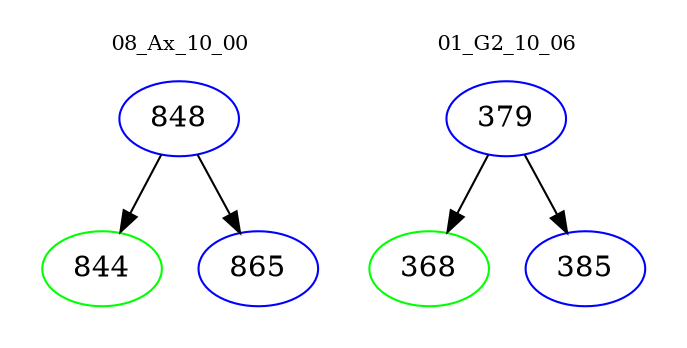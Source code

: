 digraph{
subgraph cluster_0 {
color = white
label = "08_Ax_10_00";
fontsize=10;
T0_848 [label="848", color="blue"]
T0_848 -> T0_844 [color="black"]
T0_844 [label="844", color="green"]
T0_848 -> T0_865 [color="black"]
T0_865 [label="865", color="blue"]
}
subgraph cluster_1 {
color = white
label = "01_G2_10_06";
fontsize=10;
T1_379 [label="379", color="blue"]
T1_379 -> T1_368 [color="black"]
T1_368 [label="368", color="green"]
T1_379 -> T1_385 [color="black"]
T1_385 [label="385", color="blue"]
}
}
